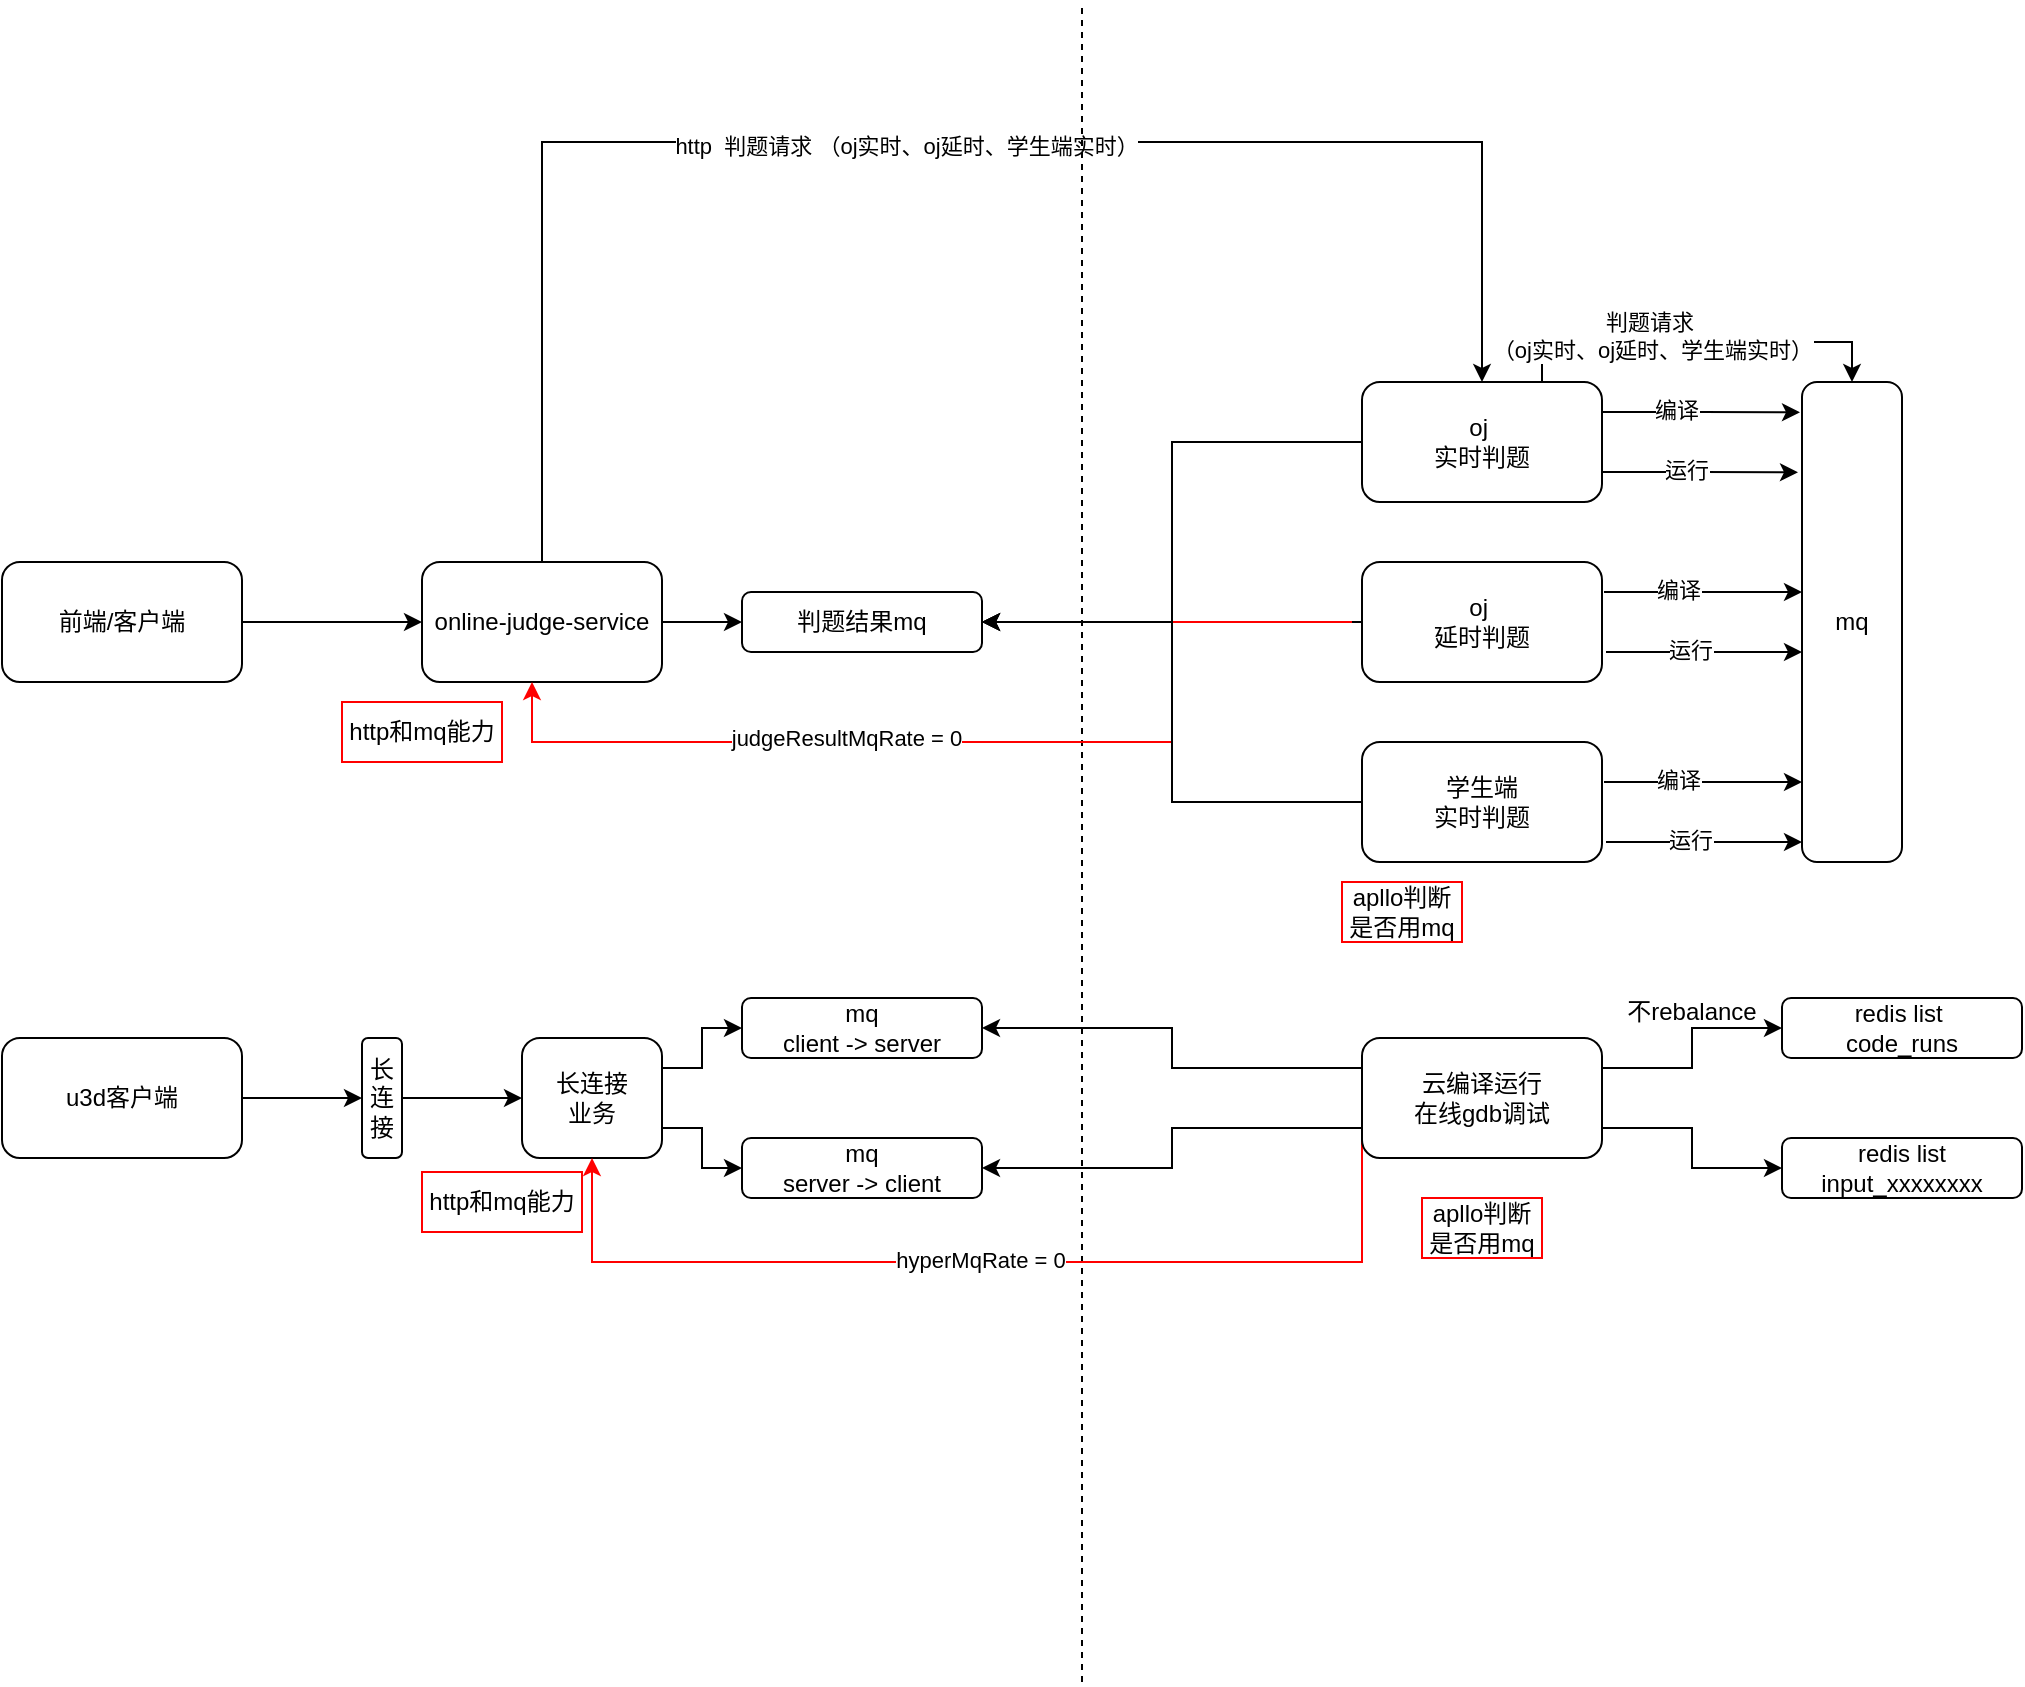 <mxfile version="28.1.1">
  <diagram name="第 1 页" id="bzNie4RG8URf55M5gRZ4">
    <mxGraphModel dx="2372" dy="836" grid="1" gridSize="10" guides="1" tooltips="1" connect="1" arrows="1" fold="1" page="1" pageScale="1" pageWidth="827" pageHeight="1169" math="0" shadow="0">
      <root>
        <mxCell id="0" />
        <mxCell id="1" parent="0" />
        <mxCell id="MFNcb43IMwzJ_zAJ6HgL-9" style="edgeStyle=orthogonalEdgeStyle;rounded=0;orthogonalLoop=1;jettySize=auto;html=1;exitX=0.5;exitY=0;exitDx=0;exitDy=0;entryX=0.5;entryY=0;entryDx=0;entryDy=0;" parent="1" source="MFNcb43IMwzJ_zAJ6HgL-1" target="MFNcb43IMwzJ_zAJ6HgL-8" edge="1">
          <mxGeometry relative="1" as="geometry">
            <Array as="points">
              <mxPoint x="130" y="70" />
              <mxPoint x="600" y="70" />
            </Array>
          </mxGeometry>
        </mxCell>
        <mxCell id="MFNcb43IMwzJ_zAJ6HgL-11" value="http&amp;nbsp; 判题请求 （oj实时、oj延时、学生端实时）" style="edgeLabel;html=1;align=center;verticalAlign=middle;resizable=0;points=[];" parent="MFNcb43IMwzJ_zAJ6HgL-9" vertex="1" connectable="0">
          <mxGeometry x="-0.021" y="-2" relative="1" as="geometry">
            <mxPoint as="offset" />
          </mxGeometry>
        </mxCell>
        <mxCell id="MFNcb43IMwzJ_zAJ6HgL-32" style="edgeStyle=orthogonalEdgeStyle;rounded=0;orthogonalLoop=1;jettySize=auto;html=1;exitX=1;exitY=0.5;exitDx=0;exitDy=0;entryX=0;entryY=0.5;entryDx=0;entryDy=0;" parent="1" source="MFNcb43IMwzJ_zAJ6HgL-1" target="MFNcb43IMwzJ_zAJ6HgL-5" edge="1">
          <mxGeometry relative="1" as="geometry" />
        </mxCell>
        <mxCell id="MFNcb43IMwzJ_zAJ6HgL-1" value="online-judge-service" style="rounded=1;whiteSpace=wrap;html=1;" parent="1" vertex="1">
          <mxGeometry x="70" y="280" width="120" height="60" as="geometry" />
        </mxCell>
        <mxCell id="MFNcb43IMwzJ_zAJ6HgL-33" style="edgeStyle=orthogonalEdgeStyle;rounded=0;orthogonalLoop=1;jettySize=auto;html=1;exitX=1;exitY=0.25;exitDx=0;exitDy=0;entryX=0;entryY=0.5;entryDx=0;entryDy=0;" parent="1" source="MFNcb43IMwzJ_zAJ6HgL-2" target="MFNcb43IMwzJ_zAJ6HgL-12" edge="1">
          <mxGeometry relative="1" as="geometry" />
        </mxCell>
        <mxCell id="MFNcb43IMwzJ_zAJ6HgL-34" style="edgeStyle=orthogonalEdgeStyle;rounded=0;orthogonalLoop=1;jettySize=auto;html=1;exitX=1;exitY=0.75;exitDx=0;exitDy=0;entryX=0;entryY=0.5;entryDx=0;entryDy=0;" parent="1" source="MFNcb43IMwzJ_zAJ6HgL-2" target="MFNcb43IMwzJ_zAJ6HgL-6" edge="1">
          <mxGeometry relative="1" as="geometry" />
        </mxCell>
        <mxCell id="MFNcb43IMwzJ_zAJ6HgL-2" value="长连接&lt;div&gt;业务&lt;/div&gt;" style="rounded=1;whiteSpace=wrap;html=1;" parent="1" vertex="1">
          <mxGeometry x="120" y="518" width="70" height="60" as="geometry" />
        </mxCell>
        <mxCell id="MFNcb43IMwzJ_zAJ6HgL-3" value="" style="endArrow=none;dashed=1;html=1;rounded=0;" parent="1" edge="1">
          <mxGeometry width="50" height="50" relative="1" as="geometry">
            <mxPoint x="400" y="840" as="sourcePoint" />
            <mxPoint x="400" as="targetPoint" />
          </mxGeometry>
        </mxCell>
        <mxCell id="MFNcb43IMwzJ_zAJ6HgL-5" value="判题结果mq" style="rounded=1;whiteSpace=wrap;html=1;" parent="1" vertex="1">
          <mxGeometry x="230" y="295" width="120" height="30" as="geometry" />
        </mxCell>
        <mxCell id="MFNcb43IMwzJ_zAJ6HgL-6" value="&lt;div&gt;mq&lt;/div&gt;server -&amp;gt; client" style="rounded=1;whiteSpace=wrap;html=1;" parent="1" vertex="1">
          <mxGeometry x="230" y="568" width="120" height="30" as="geometry" />
        </mxCell>
        <mxCell id="MFNcb43IMwzJ_zAJ6HgL-28" style="edgeStyle=orthogonalEdgeStyle;rounded=0;orthogonalLoop=1;jettySize=auto;html=1;exitX=0;exitY=0.5;exitDx=0;exitDy=0;entryX=1;entryY=0.5;entryDx=0;entryDy=0;" parent="1" source="MFNcb43IMwzJ_zAJ6HgL-8" target="MFNcb43IMwzJ_zAJ6HgL-5" edge="1">
          <mxGeometry relative="1" as="geometry" />
        </mxCell>
        <mxCell id="MFNcb43IMwzJ_zAJ6HgL-36" style="edgeStyle=orthogonalEdgeStyle;rounded=0;orthogonalLoop=1;jettySize=auto;html=1;exitX=0.75;exitY=0;exitDx=0;exitDy=0;entryX=0.5;entryY=0;entryDx=0;entryDy=0;" parent="1" source="MFNcb43IMwzJ_zAJ6HgL-8" target="MFNcb43IMwzJ_zAJ6HgL-15" edge="1">
          <mxGeometry relative="1" as="geometry" />
        </mxCell>
        <mxCell id="MFNcb43IMwzJ_zAJ6HgL-38" value="判题请求&amp;nbsp;&lt;div&gt;（oj实时、oj延时、学生端实时）&lt;/div&gt;" style="edgeLabel;html=1;align=center;verticalAlign=middle;resizable=0;points=[];" parent="MFNcb43IMwzJ_zAJ6HgL-36" vertex="1" connectable="0">
          <mxGeometry x="-0.231" y="3" relative="1" as="geometry">
            <mxPoint as="offset" />
          </mxGeometry>
        </mxCell>
        <mxCell id="MFNcb43IMwzJ_zAJ6HgL-8" value="oj&amp;nbsp;&lt;div&gt;实时判题&lt;/div&gt;" style="rounded=1;whiteSpace=wrap;html=1;" parent="1" vertex="1">
          <mxGeometry x="540" y="190" width="120" height="60" as="geometry" />
        </mxCell>
        <mxCell id="MFNcb43IMwzJ_zAJ6HgL-12" value="&lt;div&gt;mq&lt;/div&gt;&lt;div&gt;&lt;span style=&quot;background-color: transparent; color: light-dark(rgb(0, 0, 0), rgb(255, 255, 255));&quot;&gt;client -&amp;gt; server&lt;/span&gt;&lt;/div&gt;" style="rounded=1;whiteSpace=wrap;html=1;" parent="1" vertex="1">
          <mxGeometry x="230" y="498" width="120" height="30" as="geometry" />
        </mxCell>
        <mxCell id="MFNcb43IMwzJ_zAJ6HgL-29" style="edgeStyle=orthogonalEdgeStyle;rounded=0;orthogonalLoop=1;jettySize=auto;html=1;exitX=0;exitY=0.5;exitDx=0;exitDy=0;" parent="1" source="MFNcb43IMwzJ_zAJ6HgL-13" edge="1">
          <mxGeometry relative="1" as="geometry">
            <mxPoint x="350" y="310" as="targetPoint" />
          </mxGeometry>
        </mxCell>
        <mxCell id="MFNcb43IMwzJ_zAJ6HgL-58" style="edgeStyle=orthogonalEdgeStyle;rounded=0;orthogonalLoop=1;jettySize=auto;html=1;exitX=0;exitY=0.5;exitDx=0;exitDy=0;entryX=0.5;entryY=1;entryDx=0;entryDy=0;strokeColor=#FF0000;" parent="1" edge="1">
          <mxGeometry relative="1" as="geometry">
            <mxPoint x="535.0" y="310" as="sourcePoint" />
            <mxPoint x="125" y="340" as="targetPoint" />
            <Array as="points">
              <mxPoint x="445" y="310" />
              <mxPoint x="445" y="370" />
              <mxPoint x="125" y="370" />
            </Array>
          </mxGeometry>
        </mxCell>
        <mxCell id="MFNcb43IMwzJ_zAJ6HgL-59" value="judgeResultMqRate = 0" style="edgeLabel;html=1;align=center;verticalAlign=middle;resizable=0;points=[];" parent="MFNcb43IMwzJ_zAJ6HgL-58" vertex="1" connectable="0">
          <mxGeometry x="0.251" y="-2" relative="1" as="geometry">
            <mxPoint as="offset" />
          </mxGeometry>
        </mxCell>
        <mxCell id="MFNcb43IMwzJ_zAJ6HgL-13" value="oj&amp;nbsp;&lt;div&gt;延时判题&lt;/div&gt;" style="rounded=1;whiteSpace=wrap;html=1;" parent="1" vertex="1">
          <mxGeometry x="540" y="280" width="120" height="60" as="geometry" />
        </mxCell>
        <mxCell id="MFNcb43IMwzJ_zAJ6HgL-30" style="edgeStyle=orthogonalEdgeStyle;rounded=0;orthogonalLoop=1;jettySize=auto;html=1;exitX=0;exitY=0.5;exitDx=0;exitDy=0;entryX=1;entryY=0.5;entryDx=0;entryDy=0;" parent="1" source="MFNcb43IMwzJ_zAJ6HgL-14" target="MFNcb43IMwzJ_zAJ6HgL-5" edge="1">
          <mxGeometry relative="1" as="geometry" />
        </mxCell>
        <mxCell id="MFNcb43IMwzJ_zAJ6HgL-14" value="&lt;span style=&quot;background-color: transparent; color: light-dark(rgb(0, 0, 0), rgb(255, 255, 255));&quot;&gt;学生端&lt;/span&gt;&lt;div&gt;实时判题&lt;/div&gt;" style="rounded=1;whiteSpace=wrap;html=1;" parent="1" vertex="1">
          <mxGeometry x="540" y="370" width="120" height="60" as="geometry" />
        </mxCell>
        <mxCell id="MFNcb43IMwzJ_zAJ6HgL-15" value="mq" style="rounded=1;whiteSpace=wrap;html=1;" parent="1" vertex="1">
          <mxGeometry x="760" y="190" width="50" height="240" as="geometry" />
        </mxCell>
        <mxCell id="MFNcb43IMwzJ_zAJ6HgL-16" style="edgeStyle=orthogonalEdgeStyle;rounded=0;orthogonalLoop=1;jettySize=auto;html=1;exitX=1;exitY=0.25;exitDx=0;exitDy=0;entryX=-0.02;entryY=0.063;entryDx=0;entryDy=0;entryPerimeter=0;" parent="1" source="MFNcb43IMwzJ_zAJ6HgL-8" target="MFNcb43IMwzJ_zAJ6HgL-15" edge="1">
          <mxGeometry relative="1" as="geometry" />
        </mxCell>
        <mxCell id="MFNcb43IMwzJ_zAJ6HgL-17" value="编译" style="edgeLabel;html=1;align=center;verticalAlign=middle;resizable=0;points=[];" parent="MFNcb43IMwzJ_zAJ6HgL-16" vertex="1" connectable="0">
          <mxGeometry x="-0.253" y="1" relative="1" as="geometry">
            <mxPoint as="offset" />
          </mxGeometry>
        </mxCell>
        <mxCell id="MFNcb43IMwzJ_zAJ6HgL-18" style="edgeStyle=orthogonalEdgeStyle;rounded=0;orthogonalLoop=1;jettySize=auto;html=1;exitX=1;exitY=0.75;exitDx=0;exitDy=0;entryX=-0.04;entryY=0.188;entryDx=0;entryDy=0;entryPerimeter=0;" parent="1" source="MFNcb43IMwzJ_zAJ6HgL-8" target="MFNcb43IMwzJ_zAJ6HgL-15" edge="1">
          <mxGeometry relative="1" as="geometry" />
        </mxCell>
        <mxCell id="MFNcb43IMwzJ_zAJ6HgL-19" value="运行" style="edgeLabel;html=1;align=center;verticalAlign=middle;resizable=0;points=[];" parent="MFNcb43IMwzJ_zAJ6HgL-18" vertex="1" connectable="0">
          <mxGeometry x="-0.164" y="1" relative="1" as="geometry">
            <mxPoint x="1" as="offset" />
          </mxGeometry>
        </mxCell>
        <mxCell id="MFNcb43IMwzJ_zAJ6HgL-20" style="edgeStyle=orthogonalEdgeStyle;rounded=0;orthogonalLoop=1;jettySize=auto;html=1;exitX=1;exitY=0.25;exitDx=0;exitDy=0;entryX=-0.02;entryY=0.063;entryDx=0;entryDy=0;entryPerimeter=0;" parent="1" edge="1">
          <mxGeometry relative="1" as="geometry">
            <mxPoint x="661" y="295" as="sourcePoint" />
            <mxPoint x="760" y="295" as="targetPoint" />
          </mxGeometry>
        </mxCell>
        <mxCell id="MFNcb43IMwzJ_zAJ6HgL-21" value="编译" style="edgeLabel;html=1;align=center;verticalAlign=middle;resizable=0;points=[];" parent="MFNcb43IMwzJ_zAJ6HgL-20" vertex="1" connectable="0">
          <mxGeometry x="-0.253" y="1" relative="1" as="geometry">
            <mxPoint as="offset" />
          </mxGeometry>
        </mxCell>
        <mxCell id="MFNcb43IMwzJ_zAJ6HgL-22" style="edgeStyle=orthogonalEdgeStyle;rounded=0;orthogonalLoop=1;jettySize=auto;html=1;exitX=1;exitY=0.25;exitDx=0;exitDy=0;entryX=-0.02;entryY=0.063;entryDx=0;entryDy=0;entryPerimeter=0;" parent="1" edge="1">
          <mxGeometry relative="1" as="geometry">
            <mxPoint x="661" y="390" as="sourcePoint" />
            <mxPoint x="760" y="390" as="targetPoint" />
          </mxGeometry>
        </mxCell>
        <mxCell id="MFNcb43IMwzJ_zAJ6HgL-23" value="编译" style="edgeLabel;html=1;align=center;verticalAlign=middle;resizable=0;points=[];" parent="MFNcb43IMwzJ_zAJ6HgL-22" vertex="1" connectable="0">
          <mxGeometry x="-0.253" y="1" relative="1" as="geometry">
            <mxPoint as="offset" />
          </mxGeometry>
        </mxCell>
        <mxCell id="MFNcb43IMwzJ_zAJ6HgL-24" style="edgeStyle=orthogonalEdgeStyle;rounded=0;orthogonalLoop=1;jettySize=auto;html=1;exitX=1;exitY=0.75;exitDx=0;exitDy=0;entryX=-0.04;entryY=0.188;entryDx=0;entryDy=0;entryPerimeter=0;" parent="1" edge="1">
          <mxGeometry relative="1" as="geometry">
            <mxPoint x="662" y="325" as="sourcePoint" />
            <mxPoint x="760" y="325" as="targetPoint" />
          </mxGeometry>
        </mxCell>
        <mxCell id="MFNcb43IMwzJ_zAJ6HgL-25" value="运行" style="edgeLabel;html=1;align=center;verticalAlign=middle;resizable=0;points=[];" parent="MFNcb43IMwzJ_zAJ6HgL-24" vertex="1" connectable="0">
          <mxGeometry x="-0.164" y="1" relative="1" as="geometry">
            <mxPoint x="1" as="offset" />
          </mxGeometry>
        </mxCell>
        <mxCell id="MFNcb43IMwzJ_zAJ6HgL-26" style="edgeStyle=orthogonalEdgeStyle;rounded=0;orthogonalLoop=1;jettySize=auto;html=1;exitX=1;exitY=0.75;exitDx=0;exitDy=0;entryX=-0.04;entryY=0.188;entryDx=0;entryDy=0;entryPerimeter=0;" parent="1" edge="1">
          <mxGeometry relative="1" as="geometry">
            <mxPoint x="662" y="420" as="sourcePoint" />
            <mxPoint x="760" y="420" as="targetPoint" />
          </mxGeometry>
        </mxCell>
        <mxCell id="MFNcb43IMwzJ_zAJ6HgL-27" value="运行" style="edgeLabel;html=1;align=center;verticalAlign=middle;resizable=0;points=[];" parent="MFNcb43IMwzJ_zAJ6HgL-26" vertex="1" connectable="0">
          <mxGeometry x="-0.164" y="1" relative="1" as="geometry">
            <mxPoint x="1" as="offset" />
          </mxGeometry>
        </mxCell>
        <mxCell id="MFNcb43IMwzJ_zAJ6HgL-50" style="edgeStyle=orthogonalEdgeStyle;rounded=0;orthogonalLoop=1;jettySize=auto;html=1;exitX=1;exitY=0.5;exitDx=0;exitDy=0;entryX=0;entryY=0.5;entryDx=0;entryDy=0;" parent="1" source="MFNcb43IMwzJ_zAJ6HgL-31" target="MFNcb43IMwzJ_zAJ6HgL-1" edge="1">
          <mxGeometry relative="1" as="geometry" />
        </mxCell>
        <mxCell id="MFNcb43IMwzJ_zAJ6HgL-31" value="前端/客户端" style="rounded=1;whiteSpace=wrap;html=1;" parent="1" vertex="1">
          <mxGeometry x="-140" y="280" width="120" height="60" as="geometry" />
        </mxCell>
        <mxCell id="MFNcb43IMwzJ_zAJ6HgL-43" style="edgeStyle=orthogonalEdgeStyle;rounded=0;orthogonalLoop=1;jettySize=auto;html=1;exitX=1;exitY=0.25;exitDx=0;exitDy=0;entryX=0;entryY=0.5;entryDx=0;entryDy=0;" parent="1" source="MFNcb43IMwzJ_zAJ6HgL-39" target="MFNcb43IMwzJ_zAJ6HgL-41" edge="1">
          <mxGeometry relative="1" as="geometry" />
        </mxCell>
        <mxCell id="MFNcb43IMwzJ_zAJ6HgL-44" style="edgeStyle=orthogonalEdgeStyle;rounded=0;orthogonalLoop=1;jettySize=auto;html=1;exitX=1;exitY=0.75;exitDx=0;exitDy=0;entryX=0;entryY=0.5;entryDx=0;entryDy=0;" parent="1" source="MFNcb43IMwzJ_zAJ6HgL-39" target="MFNcb43IMwzJ_zAJ6HgL-42" edge="1">
          <mxGeometry relative="1" as="geometry" />
        </mxCell>
        <mxCell id="MFNcb43IMwzJ_zAJ6HgL-47" style="edgeStyle=orthogonalEdgeStyle;rounded=0;orthogonalLoop=1;jettySize=auto;html=1;exitX=0;exitY=0.25;exitDx=0;exitDy=0;entryX=1;entryY=0.5;entryDx=0;entryDy=0;" parent="1" source="MFNcb43IMwzJ_zAJ6HgL-39" target="MFNcb43IMwzJ_zAJ6HgL-12" edge="1">
          <mxGeometry relative="1" as="geometry" />
        </mxCell>
        <mxCell id="MFNcb43IMwzJ_zAJ6HgL-48" style="edgeStyle=orthogonalEdgeStyle;rounded=0;orthogonalLoop=1;jettySize=auto;html=1;exitX=0;exitY=0.75;exitDx=0;exitDy=0;entryX=1;entryY=0.5;entryDx=0;entryDy=0;" parent="1" source="MFNcb43IMwzJ_zAJ6HgL-39" target="MFNcb43IMwzJ_zAJ6HgL-6" edge="1">
          <mxGeometry relative="1" as="geometry" />
        </mxCell>
        <mxCell id="MFNcb43IMwzJ_zAJ6HgL-63" style="edgeStyle=orthogonalEdgeStyle;rounded=0;orthogonalLoop=1;jettySize=auto;html=1;exitX=0;exitY=0.75;exitDx=0;exitDy=0;entryX=0.5;entryY=1;entryDx=0;entryDy=0;strokeColor=#FF0000;" parent="1" source="MFNcb43IMwzJ_zAJ6HgL-39" target="MFNcb43IMwzJ_zAJ6HgL-2" edge="1">
          <mxGeometry relative="1" as="geometry">
            <Array as="points">
              <mxPoint x="540" y="630" />
              <mxPoint x="155" y="630" />
            </Array>
          </mxGeometry>
        </mxCell>
        <mxCell id="MFNcb43IMwzJ_zAJ6HgL-64" value="hyperMqRate&lt;span style=&quot;background-color: light-dark(#ffffff, var(--ge-dark-color, #121212)); color: light-dark(rgb(0, 0, 0), rgb(255, 255, 255));&quot;&gt;&amp;nbsp;= 0&lt;/span&gt;" style="edgeLabel;html=1;align=center;verticalAlign=middle;resizable=0;points=[];" parent="MFNcb43IMwzJ_zAJ6HgL-63" vertex="1" connectable="0">
          <mxGeometry x="0.023" y="-1" relative="1" as="geometry">
            <mxPoint as="offset" />
          </mxGeometry>
        </mxCell>
        <mxCell id="MFNcb43IMwzJ_zAJ6HgL-39" value="云编译运行&lt;br&gt;&lt;div&gt;在线gdb调试&lt;/div&gt;" style="rounded=1;whiteSpace=wrap;html=1;" parent="1" vertex="1">
          <mxGeometry x="540" y="518" width="120" height="60" as="geometry" />
        </mxCell>
        <mxCell id="MFNcb43IMwzJ_zAJ6HgL-41" value="redis&amp;nbsp;&lt;span style=&quot;background-color: transparent; color: light-dark(rgb(0, 0, 0), rgb(255, 255, 255));&quot;&gt;list&amp;nbsp;&lt;/span&gt;&lt;div&gt;&lt;span style=&quot;background-color: transparent; color: light-dark(rgb(0, 0, 0), rgb(255, 255, 255));&quot;&gt;code_runs&lt;/span&gt;&lt;/div&gt;" style="rounded=1;whiteSpace=wrap;html=1;" parent="1" vertex="1">
          <mxGeometry x="750" y="498" width="120" height="30" as="geometry" />
        </mxCell>
        <mxCell id="MFNcb43IMwzJ_zAJ6HgL-42" value="redis&amp;nbsp;&lt;span style=&quot;background-color: transparent; color: light-dark(rgb(0, 0, 0), rgb(255, 255, 255));&quot;&gt;list&lt;/span&gt;&lt;div&gt;&lt;span style=&quot;background-color: transparent; color: light-dark(rgb(0, 0, 0), rgb(255, 255, 255));&quot;&gt;input_xxxxxxxx&lt;/span&gt;&lt;/div&gt;" style="rounded=1;whiteSpace=wrap;html=1;" parent="1" vertex="1">
          <mxGeometry x="750" y="568" width="120" height="30" as="geometry" />
        </mxCell>
        <mxCell id="MFNcb43IMwzJ_zAJ6HgL-46" value="不rebalance" style="text;html=1;align=center;verticalAlign=middle;whiteSpace=wrap;rounded=0;" parent="1" vertex="1">
          <mxGeometry x="670" y="490" width="70" height="30" as="geometry" />
        </mxCell>
        <mxCell id="MFNcb43IMwzJ_zAJ6HgL-62" style="edgeStyle=orthogonalEdgeStyle;rounded=0;orthogonalLoop=1;jettySize=auto;html=1;exitX=1;exitY=0.5;exitDx=0;exitDy=0;entryX=0;entryY=0.5;entryDx=0;entryDy=0;" parent="1" source="MFNcb43IMwzJ_zAJ6HgL-49" target="MFNcb43IMwzJ_zAJ6HgL-60" edge="1">
          <mxGeometry relative="1" as="geometry" />
        </mxCell>
        <mxCell id="MFNcb43IMwzJ_zAJ6HgL-49" value="u3d客户端" style="rounded=1;whiteSpace=wrap;html=1;" parent="1" vertex="1">
          <mxGeometry x="-140" y="518" width="120" height="60" as="geometry" />
        </mxCell>
        <mxCell id="MFNcb43IMwzJ_zAJ6HgL-61" style="edgeStyle=orthogonalEdgeStyle;rounded=0;orthogonalLoop=1;jettySize=auto;html=1;exitX=1;exitY=0.5;exitDx=0;exitDy=0;entryX=0;entryY=0.5;entryDx=0;entryDy=0;" parent="1" source="MFNcb43IMwzJ_zAJ6HgL-60" target="MFNcb43IMwzJ_zAJ6HgL-2" edge="1">
          <mxGeometry relative="1" as="geometry" />
        </mxCell>
        <mxCell id="MFNcb43IMwzJ_zAJ6HgL-60" value="长连接" style="rounded=1;whiteSpace=wrap;html=1;" parent="1" vertex="1">
          <mxGeometry x="40" y="518" width="20" height="60" as="geometry" />
        </mxCell>
        <mxCell id="xJ9VzECkqL2TgVyf7tf8-1" value="http和mq能力" style="text;html=1;align=center;verticalAlign=middle;whiteSpace=wrap;rounded=0;strokeColor=#FF0000;" vertex="1" parent="1">
          <mxGeometry x="30" y="350" width="80" height="30" as="geometry" />
        </mxCell>
        <mxCell id="xJ9VzECkqL2TgVyf7tf8-2" value="http和mq能力" style="text;html=1;align=center;verticalAlign=middle;whiteSpace=wrap;rounded=0;strokeColor=#FF0000;" vertex="1" parent="1">
          <mxGeometry x="70" y="585" width="80" height="30" as="geometry" />
        </mxCell>
        <mxCell id="xJ9VzECkqL2TgVyf7tf8-3" value="apllo判断是否用mq" style="text;html=1;align=center;verticalAlign=middle;whiteSpace=wrap;rounded=0;strokeColor=#FF0000;" vertex="1" parent="1">
          <mxGeometry x="530" y="440" width="60" height="30" as="geometry" />
        </mxCell>
        <mxCell id="xJ9VzECkqL2TgVyf7tf8-4" value="apllo判断是否用mq" style="text;html=1;align=center;verticalAlign=middle;whiteSpace=wrap;rounded=0;strokeColor=#FF0000;" vertex="1" parent="1">
          <mxGeometry x="570" y="598" width="60" height="30" as="geometry" />
        </mxCell>
      </root>
    </mxGraphModel>
  </diagram>
</mxfile>
